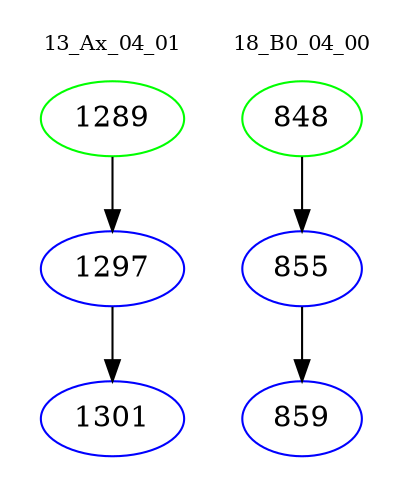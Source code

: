 digraph{
subgraph cluster_0 {
color = white
label = "13_Ax_04_01";
fontsize=10;
T0_1289 [label="1289", color="green"]
T0_1289 -> T0_1297 [color="black"]
T0_1297 [label="1297", color="blue"]
T0_1297 -> T0_1301 [color="black"]
T0_1301 [label="1301", color="blue"]
}
subgraph cluster_1 {
color = white
label = "18_B0_04_00";
fontsize=10;
T1_848 [label="848", color="green"]
T1_848 -> T1_855 [color="black"]
T1_855 [label="855", color="blue"]
T1_855 -> T1_859 [color="black"]
T1_859 [label="859", color="blue"]
}
}
